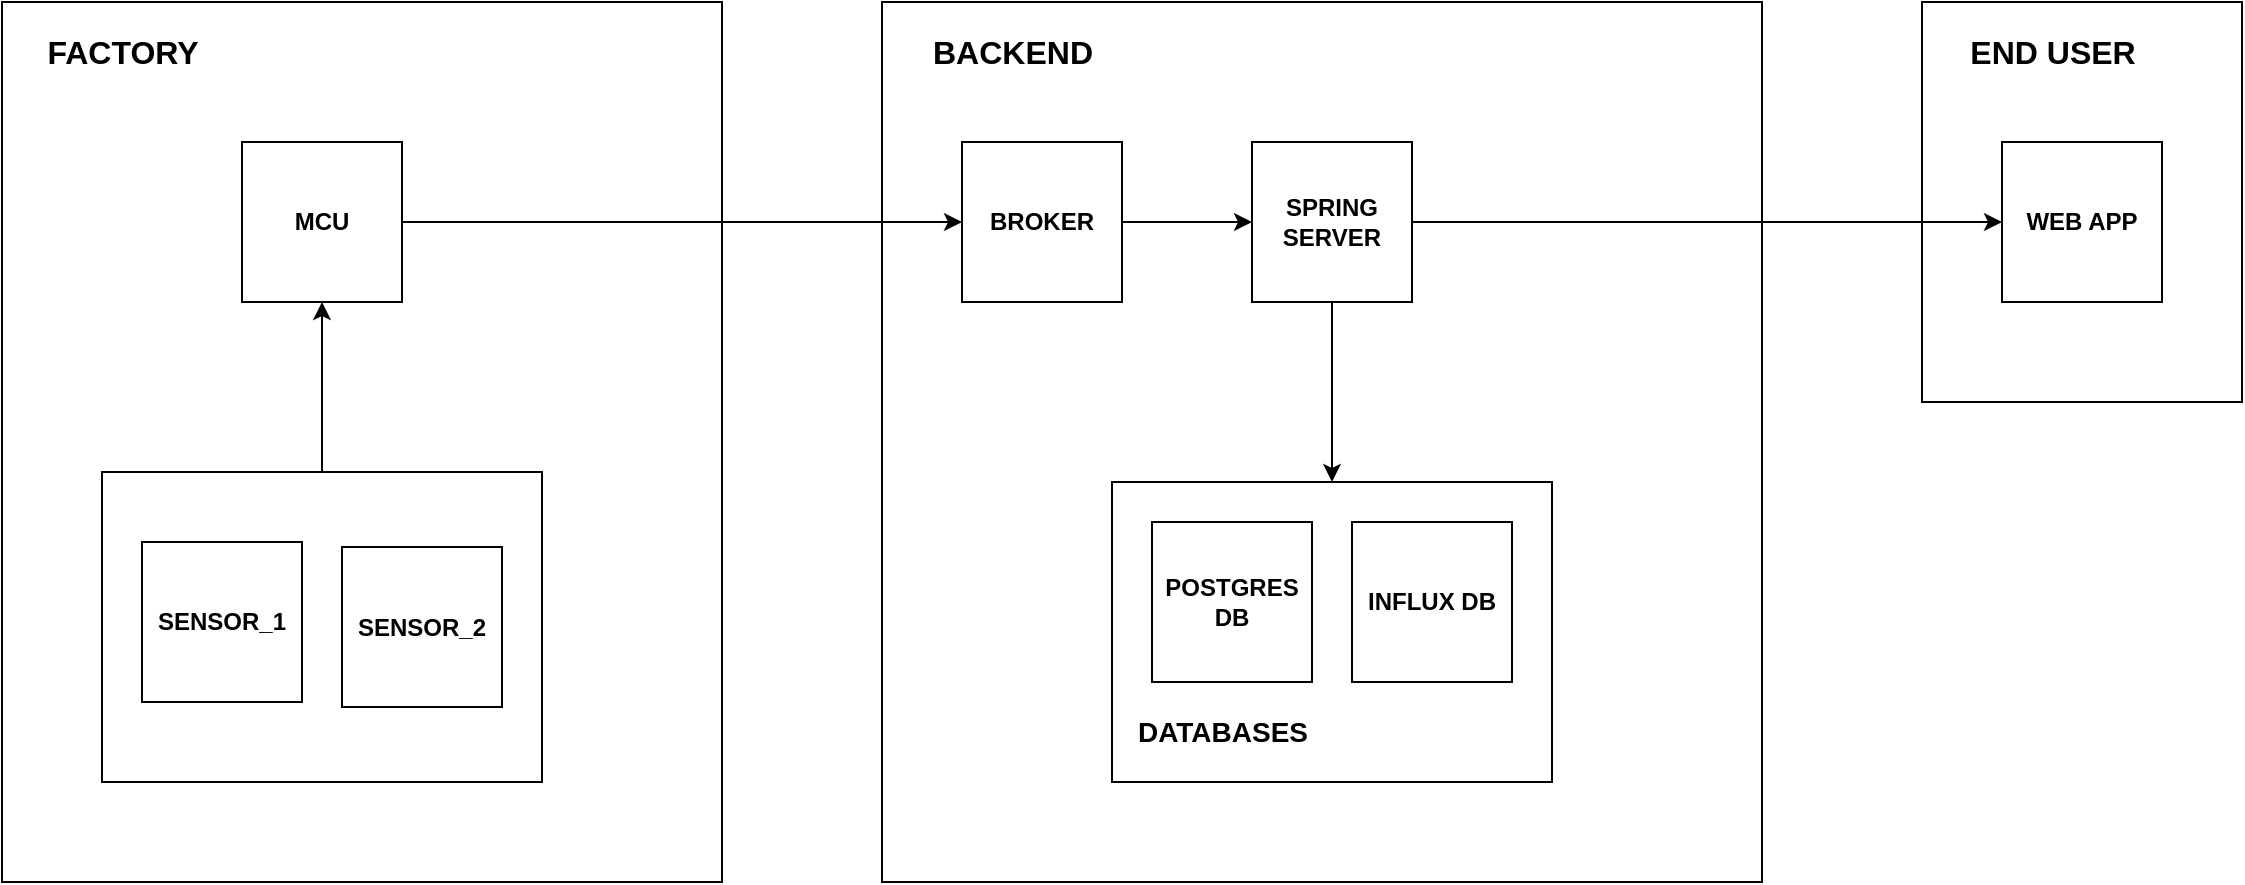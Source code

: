 <mxfile version="21.1.2" type="device">
  <diagram name="Página-1" id="95JcTOuZmDDeEYzJmbGA">
    <mxGraphModel dx="2046" dy="713" grid="1" gridSize="10" guides="1" tooltips="1" connect="1" arrows="1" fold="1" page="1" pageScale="1" pageWidth="827" pageHeight="1169" math="0" shadow="0">
      <root>
        <mxCell id="0" />
        <mxCell id="1" parent="0" />
        <mxCell id="NJ0QbCrtjtxxJARDjM8r-3" value="" style="rounded=0;whiteSpace=wrap;html=1;" vertex="1" parent="1">
          <mxGeometry x="-80" y="80" width="360" height="440" as="geometry" />
        </mxCell>
        <mxCell id="NJ0QbCrtjtxxJARDjM8r-2" value="FACTORY" style="text;html=1;align=center;verticalAlign=middle;resizable=0;points=[];autosize=1;strokeColor=none;fillColor=none;fontStyle=1;fontSize=16;" vertex="1" parent="1">
          <mxGeometry x="-70" y="90" width="100" height="30" as="geometry" />
        </mxCell>
        <mxCell id="NJ0QbCrtjtxxJARDjM8r-6" value="" style="rounded=0;whiteSpace=wrap;html=1;" vertex="1" parent="1">
          <mxGeometry x="360" y="80" width="440" height="440" as="geometry" />
        </mxCell>
        <mxCell id="NJ0QbCrtjtxxJARDjM8r-12" style="edgeStyle=orthogonalEdgeStyle;rounded=0;orthogonalLoop=1;jettySize=auto;html=1;" edge="1" parent="1" source="NJ0QbCrtjtxxJARDjM8r-5" target="NJ0QbCrtjtxxJARDjM8r-9">
          <mxGeometry relative="1" as="geometry" />
        </mxCell>
        <mxCell id="NJ0QbCrtjtxxJARDjM8r-5" value="MCU" style="whiteSpace=wrap;html=1;aspect=fixed;" vertex="1" parent="1">
          <mxGeometry x="40" y="150" width="80" height="80" as="geometry" />
        </mxCell>
        <mxCell id="NJ0QbCrtjtxxJARDjM8r-7" value="BACKEND" style="text;html=1;align=center;verticalAlign=middle;resizable=0;points=[];autosize=1;strokeColor=none;fillColor=none;fontStyle=1;fontSize=16;" vertex="1" parent="1">
          <mxGeometry x="375" y="90" width="100" height="30" as="geometry" />
        </mxCell>
        <mxCell id="NJ0QbCrtjtxxJARDjM8r-19" style="edgeStyle=orthogonalEdgeStyle;rounded=0;orthogonalLoop=1;jettySize=auto;html=1;" edge="1" parent="1" source="NJ0QbCrtjtxxJARDjM8r-8" target="NJ0QbCrtjtxxJARDjM8r-18">
          <mxGeometry relative="1" as="geometry" />
        </mxCell>
        <mxCell id="NJ0QbCrtjtxxJARDjM8r-8" value="SPRING&lt;br&gt;SERVER" style="whiteSpace=wrap;html=1;aspect=fixed;fontStyle=1" vertex="1" parent="1">
          <mxGeometry x="545" y="150" width="80" height="80" as="geometry" />
        </mxCell>
        <mxCell id="NJ0QbCrtjtxxJARDjM8r-13" style="edgeStyle=orthogonalEdgeStyle;rounded=0;orthogonalLoop=1;jettySize=auto;html=1;" edge="1" parent="1" source="NJ0QbCrtjtxxJARDjM8r-9" target="NJ0QbCrtjtxxJARDjM8r-8">
          <mxGeometry relative="1" as="geometry" />
        </mxCell>
        <mxCell id="NJ0QbCrtjtxxJARDjM8r-9" value="BROKER" style="whiteSpace=wrap;html=1;aspect=fixed;fontStyle=1" vertex="1" parent="1">
          <mxGeometry x="400" y="150" width="80" height="80" as="geometry" />
        </mxCell>
        <mxCell id="NJ0QbCrtjtxxJARDjM8r-18" value="" style="rounded=0;whiteSpace=wrap;html=1;" vertex="1" parent="1">
          <mxGeometry x="475" y="320" width="220" height="150" as="geometry" />
        </mxCell>
        <mxCell id="NJ0QbCrtjtxxJARDjM8r-14" value="POSTGRES DB" style="whiteSpace=wrap;html=1;aspect=fixed;fontStyle=1" vertex="1" parent="1">
          <mxGeometry x="495" y="340" width="80" height="80" as="geometry" />
        </mxCell>
        <mxCell id="NJ0QbCrtjtxxJARDjM8r-16" value="INFLUX DB" style="whiteSpace=wrap;html=1;aspect=fixed;" vertex="1" parent="1">
          <mxGeometry x="595" y="340" width="80" height="80" as="geometry" />
        </mxCell>
        <mxCell id="NJ0QbCrtjtxxJARDjM8r-17" value="DATABASES" style="text;html=1;align=center;verticalAlign=middle;resizable=0;points=[];autosize=1;strokeColor=none;fillColor=none;fontStyle=1;fontSize=14;" vertex="1" parent="1">
          <mxGeometry x="475" y="430" width="110" height="30" as="geometry" />
        </mxCell>
        <mxCell id="NJ0QbCrtjtxxJARDjM8r-25" style="edgeStyle=orthogonalEdgeStyle;rounded=0;orthogonalLoop=1;jettySize=auto;html=1;" edge="1" parent="1" source="NJ0QbCrtjtxxJARDjM8r-31" target="NJ0QbCrtjtxxJARDjM8r-5">
          <mxGeometry relative="1" as="geometry">
            <mxPoint x="80" y="305" as="sourcePoint" />
            <Array as="points" />
          </mxGeometry>
        </mxCell>
        <mxCell id="NJ0QbCrtjtxxJARDjM8r-20" value="SENSOR_1" style="whiteSpace=wrap;html=1;aspect=fixed;" vertex="1" parent="1">
          <mxGeometry x="-10" y="330" width="80" height="80" as="geometry" />
        </mxCell>
        <mxCell id="NJ0QbCrtjtxxJARDjM8r-22" value="SENSOR_2" style="whiteSpace=wrap;html=1;aspect=fixed;" vertex="1" parent="1">
          <mxGeometry x="90" y="330" width="80" height="80" as="geometry" />
        </mxCell>
        <mxCell id="NJ0QbCrtjtxxJARDjM8r-23" value="SENSORS" style="text;html=1;align=center;verticalAlign=middle;resizable=0;points=[];autosize=1;strokeColor=none;fillColor=none;fontStyle=1" vertex="1" parent="1">
          <mxGeometry x="-25" y="420" width="80" height="30" as="geometry" />
        </mxCell>
        <mxCell id="NJ0QbCrtjtxxJARDjM8r-27" value="" style="rounded=0;whiteSpace=wrap;html=1;" vertex="1" parent="1">
          <mxGeometry x="880" y="80" width="160" height="200" as="geometry" />
        </mxCell>
        <mxCell id="NJ0QbCrtjtxxJARDjM8r-28" value="END USER" style="text;html=1;align=center;verticalAlign=middle;resizable=0;points=[];autosize=1;strokeColor=none;fillColor=none;fontStyle=1;fontSize=16;" vertex="1" parent="1">
          <mxGeometry x="890" y="90" width="110" height="30" as="geometry" />
        </mxCell>
        <mxCell id="NJ0QbCrtjtxxJARDjM8r-29" value="WEB APP" style="whiteSpace=wrap;html=1;aspect=fixed;fontStyle=1" vertex="1" parent="1">
          <mxGeometry x="920" y="150" width="80" height="80" as="geometry" />
        </mxCell>
        <mxCell id="NJ0QbCrtjtxxJARDjM8r-31" value="" style="rounded=0;whiteSpace=wrap;html=1;" vertex="1" parent="1">
          <mxGeometry x="-30" y="315" width="220" height="155" as="geometry" />
        </mxCell>
        <mxCell id="NJ0QbCrtjtxxJARDjM8r-30" style="edgeStyle=orthogonalEdgeStyle;rounded=0;orthogonalLoop=1;jettySize=auto;html=1;" edge="1" parent="1" source="NJ0QbCrtjtxxJARDjM8r-8" target="NJ0QbCrtjtxxJARDjM8r-29">
          <mxGeometry relative="1" as="geometry" />
        </mxCell>
        <mxCell id="NJ0QbCrtjtxxJARDjM8r-34" value="MCU" style="whiteSpace=wrap;html=1;aspect=fixed;" vertex="1" parent="1">
          <mxGeometry x="40" y="150" width="80" height="80" as="geometry" />
        </mxCell>
        <mxCell id="NJ0QbCrtjtxxJARDjM8r-37" value="MCU" style="whiteSpace=wrap;html=1;aspect=fixed;" vertex="1" parent="1">
          <mxGeometry x="40" y="150" width="80" height="80" as="geometry" />
        </mxCell>
        <mxCell id="NJ0QbCrtjtxxJARDjM8r-40" value="MCU" style="whiteSpace=wrap;html=1;aspect=fixed;" vertex="1" parent="1">
          <mxGeometry x="40" y="150" width="80" height="80" as="geometry" />
        </mxCell>
        <mxCell id="NJ0QbCrtjtxxJARDjM8r-42" value="SENSOR_2" style="whiteSpace=wrap;html=1;aspect=fixed;fontStyle=1" vertex="1" parent="1">
          <mxGeometry x="90" y="352.5" width="80" height="80" as="geometry" />
        </mxCell>
        <mxCell id="NJ0QbCrtjtxxJARDjM8r-43" value="MCU" style="whiteSpace=wrap;html=1;aspect=fixed;fontStyle=1" vertex="1" parent="1">
          <mxGeometry x="40" y="150" width="80" height="80" as="geometry" />
        </mxCell>
        <mxCell id="NJ0QbCrtjtxxJARDjM8r-44" value="SENSOR_1" style="whiteSpace=wrap;html=1;aspect=fixed;fontStyle=1" vertex="1" parent="1">
          <mxGeometry x="-10" y="350" width="80" height="80" as="geometry" />
        </mxCell>
        <mxCell id="NJ0QbCrtjtxxJARDjM8r-46" value="INFLUX DB" style="whiteSpace=wrap;html=1;aspect=fixed;fontStyle=1" vertex="1" parent="1">
          <mxGeometry x="595" y="340" width="80" height="80" as="geometry" />
        </mxCell>
      </root>
    </mxGraphModel>
  </diagram>
</mxfile>
